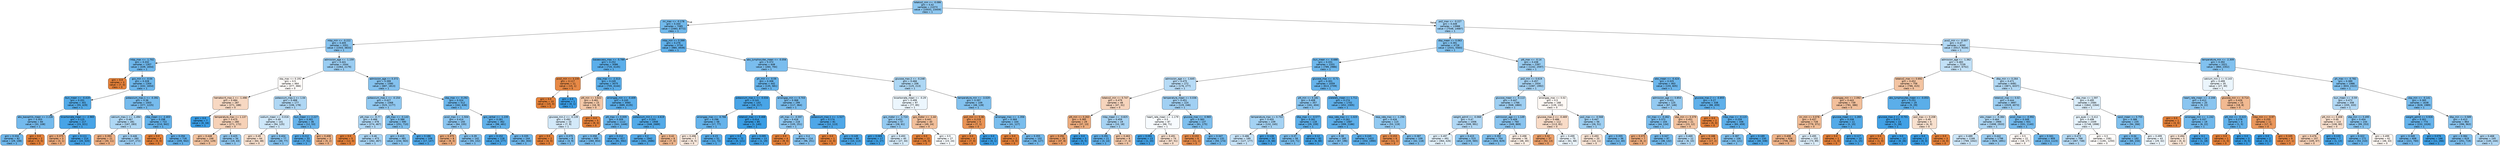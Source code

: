 digraph Tree {
node [shape=box, style="filled, rounded", color="black", fontname="helvetica"] ;
edge [fontname="helvetica"] ;
0 [label="totalco2_min <= -0.086\ngini = 0.42\nsamples = 21073\nvalue = [10031, 23459]\nclass = 1", fillcolor="#8ec7f0"] ;
1 [label="inr_max <= -0.178\ngini = 0.344\nsamples = 7085\nvalue = [2483, 8772]\nclass = 1", fillcolor="#71b9ec"] ;
0 -> 1 [labeldistance=2.5, labelangle=45, headlabel="True"] ;
2 [label="mbp_min <= -0.222\ngini = 0.405\nsamples = 3351\nvalue = [1503, 3833]\nclass = 1", fillcolor="#87c3ef"] ;
1 -> 2 ;
3 [label="mbp_max <= -1.702\ngini = 0.332\nsamples = 1307\nvalue = [439, 1654]\nclass = 1", fillcolor="#6eb7ec"] ;
2 -> 3 ;
4 [label="gini = 0.0\nsamples = 3\nvalue = [7, 0]\nclass = 0", fillcolor="#e58139"] ;
3 -> 4 ;
5 [label="gcs_min <= -0.04\ngini = 0.328\nsamples = 1304\nvalue = [432, 1654]\nclass = 1", fillcolor="#6db7ec"] ;
3 -> 5 ;
6 [label="bun_mean <= -0.419\ngini = 0.201\nsamples = 301\nvalue = [55, 429]\nclass = 1", fillcolor="#52aae8"] ;
5 -> 6 ;
7 [label="abs_basophils_mean <= 2.226\ngini = 0.353\nsamples = 84\nvalue = [32, 108]\nclass = 1", fillcolor="#74baed"] ;
6 -> 7 ;
8 [label="gini = 0.334\nsamples = 82\nvalue = [29, 108]\nclass = 1", fillcolor="#6eb7ec"] ;
7 -> 8 ;
9 [label="gini = 0.0\nsamples = 2\nvalue = [3, 0]\nclass = 0", fillcolor="#e58139"] ;
7 -> 9 ;
10 [label="bicarbonate_mean <= -2.965\ngini = 0.125\nsamples = 217\nvalue = [23, 321]\nclass = 1", fillcolor="#47a4e7"] ;
6 -> 10 ;
11 [label="gini = 0.375\nsamples = 3\nvalue = [3, 1]\nclass = 0", fillcolor="#eeab7b"] ;
10 -> 11 ;
12 [label="gini = 0.111\nsamples = 214\nvalue = [20, 320]\nclass = 1", fillcolor="#45a3e7"] ;
10 -> 12 ;
13 [label="potassium_max.1 <= -0.392\ngini = 0.36\nsamples = 1003\nvalue = [377, 1225]\nclass = 1", fillcolor="#76bbed"] ;
5 -> 13 ;
14 [label="calcium_max.1 <= -1.494\ngini = 0.467\nsamples = 281\nvalue = [167, 283]\nclass = 1", fillcolor="#aed7f4"] ;
13 -> 14 ;
15 [label="gini = 0.393\nsamples = 21\nvalue = [30, 11]\nclass = 0", fillcolor="#efaf82"] ;
14 -> 15 ;
16 [label="gini = 0.446\nsamples = 260\nvalue = [137, 272]\nclass = 1", fillcolor="#9dcef2"] ;
14 -> 16 ;
17 [label="sbp_mean <= -2.403\ngini = 0.298\nsamples = 722\nvalue = [210, 942]\nclass = 1", fillcolor="#65b3eb"] ;
13 -> 17 ;
18 [label="gini = 0.0\nsamples = 4\nvalue = [5, 0]\nclass = 0", fillcolor="#e58139"] ;
17 -> 18 ;
19 [label="gini = 0.294\nsamples = 718\nvalue = [205, 942]\nclass = 1", fillcolor="#64b2eb"] ;
17 -> 19 ;
20 [label="admission_age <= -1.159\ngini = 0.441\nsamples = 2044\nvalue = [1064, 2179]\nclass = 1", fillcolor="#9acdf2"] ;
2 -> 20 ;
21 [label="sbp_max <= 0.191\ngini = 0.5\nsamples = 464\nvalue = [377, 366]\nclass = 0", fillcolor="#fefbf9"] ;
20 -> 21 ;
22 [label="hematocrit_max.1 <= -1.498\ngini = 0.484\nsamples = 287\nvalue = [271, 188]\nclass = 0", fillcolor="#f7d8c2"] ;
21 -> 22 ;
23 [label="gini = 0.0\nsamples = 7\nvalue = [0, 16]\nclass = 1", fillcolor="#399de5"] ;
22 -> 23 ;
24 [label="temperature_max <= 1.137\ngini = 0.475\nsamples = 280\nvalue = [271, 172]\nclass = 0", fillcolor="#f6d1b7"] ;
22 -> 24 ;
25 [label="gini = 0.448\nsamples = 246\nvalue = [252, 129]\nclass = 0", fillcolor="#f2c29e"] ;
24 -> 25 ;
26 [label="gini = 0.425\nsamples = 34\nvalue = [19, 43]\nclass = 1", fillcolor="#90c8f0"] ;
24 -> 26 ;
27 [label="potassium_max.1 <= 1.04\ngini = 0.468\nsamples = 177\nvalue = [106, 178]\nclass = 1", fillcolor="#afd7f4"] ;
21 -> 27 ;
28 [label="sodium_mean <= -0.016\ngini = 0.49\nsamples = 141\nvalue = [94, 125]\nclass = 1", fillcolor="#cee7f9"] ;
27 -> 28 ;
29 [label="gini = 0.49\nsamples = 64\nvalue = [64, 48]\nclass = 0", fillcolor="#f8e0ce"] ;
28 -> 29 ;
30 [label="gini = 0.404\nsamples = 77\nvalue = [30, 77]\nclass = 1", fillcolor="#86c3ef"] ;
28 -> 30 ;
31 [label="bun_mean <= 2.227\ngini = 0.301\nsamples = 36\nvalue = [12, 53]\nclass = 1", fillcolor="#66b3eb"] ;
27 -> 31 ;
32 [label="gini = 0.212\nsamples = 33\nvalue = [7, 51]\nclass = 1", fillcolor="#54aae9"] ;
31 -> 32 ;
33 [label="gini = 0.408\nsamples = 3\nvalue = [5, 2]\nclass = 0", fillcolor="#efb388"] ;
31 -> 33 ;
34 [label="admission_age <= 0.372\ngini = 0.399\nsamples = 1580\nvalue = [687, 1813]\nclass = 1", fillcolor="#84c2ef"] ;
20 -> 34 ;
35 [label="potassium_max.1 <= -0.154\ngini = 0.427\nsamples = 1068\nvalue = [525, 1177]\nclass = 1", fillcolor="#91c9f1"] ;
34 -> 35 ;
36 [label="ptt_max <= -0.77\ngini = 0.466\nsamples = 478\nvalue = [274, 467]\nclass = 1", fillcolor="#add6f4"] ;
35 -> 36 ;
37 [label="gini = 0.0\nsamples = 5\nvalue = [12, 0]\nclass = 0", fillcolor="#e58139"] ;
36 -> 37 ;
38 [label="gini = 0.46\nsamples = 473\nvalue = [262, 467]\nclass = 1", fillcolor="#a8d4f4"] ;
36 -> 38 ;
39 [label="ptt_max <= -0.143\ngini = 0.386\nsamples = 590\nvalue = [251, 710]\nclass = 1", fillcolor="#7fc0ee"] ;
35 -> 39 ;
40 [label="gini = 0.415\nsamples = 481\nvalue = [234, 563]\nclass = 1", fillcolor="#8bc6f0"] ;
39 -> 40 ;
41 [label="gini = 0.186\nsamples = 109\nvalue = [17, 147]\nclass = 1", fillcolor="#50a8e8"] ;
39 -> 41 ;
42 [label="sbp_max <= -0.292\ngini = 0.324\nsamples = 512\nvalue = [162, 636]\nclass = 1", fillcolor="#6bb6ec"] ;
34 -> 42 ;
43 [label="pco2_max <= -1.504\ngini = 0.414\nsamples = 150\nvalue = [64, 155]\nclass = 1", fillcolor="#8bc5f0"] ;
42 -> 43 ;
44 [label="gini = 0.375\nsamples = 8\nvalue = [9, 3]\nclass = 0", fillcolor="#eeab7b"] ;
43 -> 44 ;
45 [label="gini = 0.39\nsamples = 142\nvalue = [55, 152]\nclass = 1", fillcolor="#81c0ee"] ;
43 -> 45 ;
46 [label="gcs_verbal <= -1.235\ngini = 0.281\nsamples = 362\nvalue = [98, 481]\nclass = 1", fillcolor="#61b1ea"] ;
42 -> 46 ;
47 [label="gini = 0.152\nsamples = 118\nvalue = [16, 177]\nclass = 1", fillcolor="#4ba6e7"] ;
46 -> 47 ;
48 [label="gini = 0.335\nsamples = 244\nvalue = [82, 304]\nclass = 1", fillcolor="#6eb7ec"] ;
46 -> 48 ;
49 [label="mbp_min <= 0.399\ngini = 0.276\nsamples = 3734\nvalue = [980, 4939]\nclass = 1", fillcolor="#60b0ea"] ;
1 -> 49 ;
50 [label="baseexcess_max <= -5.789\ngini = 0.252\nsamples = 3086\nvalue = [720, 4145]\nclass = 1", fillcolor="#5baeea"] ;
49 -> 50 ;
51 [label="pco2_min <= 3.235\ngini = 0.117\nsamples = 11\nvalue = [15, 1]\nclass = 0", fillcolor="#e78946"] ;
50 -> 51 ;
52 [label="gini = 0.0\nsamples = 10\nvalue = [15, 0]\nclass = 0", fillcolor="#e58139"] ;
51 -> 52 ;
53 [label="gini = 0.0\nsamples = 1\nvalue = [0, 1]\nclass = 1", fillcolor="#399de5"] ;
51 -> 53 ;
54 [label="sbp_max <= -2.313\ngini = 0.249\nsamples = 3075\nvalue = [705, 4144]\nclass = 1", fillcolor="#5baee9"] ;
50 -> 54 ;
55 [label="ptt_min <= 3.622\ngini = 0.461\nsamples = 15\nvalue = [16, 9]\nclass = 0", fillcolor="#f4c8a8"] ;
54 -> 55 ;
56 [label="glucose_min.2 <= -0.139\ngini = 0.492\nsamples = 10\nvalue = [7, 9]\nclass = 1", fillcolor="#d3e9f9"] ;
55 -> 56 ;
57 [label="gini = 0.0\nsamples = 2\nvalue = [4, 0]\nclass = 0", fillcolor="#e58139"] ;
56 -> 57 ;
58 [label="gini = 0.375\nsamples = 8\nvalue = [3, 9]\nclass = 1", fillcolor="#7bbeee"] ;
56 -> 58 ;
59 [label="gini = 0.0\nsamples = 5\nvalue = [9, 0]\nclass = 0", fillcolor="#e58139"] ;
55 -> 59 ;
60 [label="aniongap_min <= -0.409\ngini = 0.245\nsamples = 3060\nvalue = [689, 4135]\nclass = 1", fillcolor="#5aade9"] ;
54 -> 60 ;
61 [label="ptt_max <= 0.009\ngini = 0.309\nsamples = 1112\nvalue = [341, 1446]\nclass = 1", fillcolor="#68b4eb"] ;
60 -> 61 ;
62 [label="gini = 0.358\nsamples = 695\nvalue = [260, 854]\nclass = 1", fillcolor="#75bbed"] ;
61 -> 62 ;
63 [label="gini = 0.212\nsamples = 417\nvalue = [81, 592]\nclass = 1", fillcolor="#54aae9"] ;
61 -> 63 ;
64 [label="potassium_min.1 <= 4.619\ngini = 0.203\nsamples = 1948\nvalue = [348, 2689]\nclass = 1", fillcolor="#53aae8"] ;
60 -> 64 ;
65 [label="gini = 0.2\nsamples = 1942\nvalue = [341, 2686]\nclass = 1", fillcolor="#52a9e8"] ;
64 -> 65 ;
66 [label="gini = 0.42\nsamples = 6\nvalue = [7, 3]\nclass = 0", fillcolor="#f0b78e"] ;
64 -> 66 ;
67 [label="abs_lymphocytes_mean <= -0.056\ngini = 0.372\nsamples = 648\nvalue = [260, 794]\nclass = 1", fillcolor="#7abdee"] ;
49 -> 67 ;
68 [label="ph_min <= -0.59\ngini = 0.306\nsamples = 442\nvalue = [135, 581]\nclass = 1", fillcolor="#67b4eb"] ;
67 -> 68 ;
69 [label="potassium_max.1 <= -0.034\ngini = 0.141\nsamples = 143\nvalue = [18, 217]\nclass = 1", fillcolor="#49a5e7"] ;
68 -> 69 ;
70 [label="aniongap_max <= -0.766\ngini = 0.296\nsamples = 58\nvalue = [17, 77]\nclass = 1", fillcolor="#65b3eb"] ;
69 -> 70 ;
71 [label="gini = 0.496\nsamples = 7\nvalue = [6, 5]\nclass = 0", fillcolor="#fbeade"] ;
70 -> 71 ;
72 [label="gini = 0.23\nsamples = 51\nvalue = [11, 72]\nclass = 1", fillcolor="#57ace9"] ;
70 -> 72 ;
73 [label="totalco2_max <= 0.468\ngini = 0.014\nsamples = 85\nvalue = [1, 140]\nclass = 1", fillcolor="#3a9ee5"] ;
69 -> 73 ;
74 [label="gini = 0.0\nsamples = 72\nvalue = [0, 121]\nclass = 1", fillcolor="#399de5"] ;
73 -> 74 ;
75 [label="gini = 0.095\nsamples = 13\nvalue = [1, 19]\nclass = 1", fillcolor="#43a2e6"] ;
73 -> 75 ;
76 [label="aniongap_min <= 0.703\ngini = 0.368\nsamples = 299\nvalue = [117, 364]\nclass = 1", fillcolor="#79bced"] ;
68 -> 76 ;
77 [label="ptt_max <= -0.597\ngini = 0.416\nsamples = 218\nvalue = [105, 251]\nclass = 1", fillcolor="#8cc6f0"] ;
76 -> 77 ;
78 [label="gini = 0.0\nsamples = 4\nvalue = [9, 0]\nclass = 0", fillcolor="#e58139"] ;
77 -> 78 ;
79 [label="gini = 0.4\nsamples = 214\nvalue = [96, 251]\nclass = 1", fillcolor="#85c2ef"] ;
77 -> 79 ;
80 [label="potassium_max.1 <= -1.527\ngini = 0.174\nsamples = 81\nvalue = [12, 113]\nclass = 1", fillcolor="#4ea7e8"] ;
76 -> 80 ;
81 [label="gini = 0.0\nsamples = 1\nvalue = [2, 0]\nclass = 0", fillcolor="#e58139"] ;
80 -> 81 ;
82 [label="gini = 0.149\nsamples = 80\nvalue = [10, 113]\nclass = 1", fillcolor="#4ba6e7"] ;
80 -> 82 ;
83 [label="glucose_max.2 <= -0.248\ngini = 0.466\nsamples = 206\nvalue = [125, 213]\nclass = 1", fillcolor="#add7f4"] ;
67 -> 83 ;
84 [label="bicarbonate_mean <= -0.29\ngini = 0.499\nsamples = 97\nvalue = [77, 85]\nclass = 1", fillcolor="#ecf6fd"] ;
83 -> 84 ;
85 [label="gcs_motor <= -1.724\ngini = 0.431\nsamples = 57\nvalue = [28, 61]\nclass = 1", fillcolor="#94caf1"] ;
84 -> 85 ;
86 [label="gini = 0.069\nsamples = 17\nvalue = [1, 27]\nclass = 1", fillcolor="#40a1e6"] ;
85 -> 86 ;
87 [label="gini = 0.493\nsamples = 40\nvalue = [27, 34]\nclass = 1", fillcolor="#d6ebfa"] ;
85 -> 87 ;
88 [label="gcs_motor <= -1.44\ngini = 0.441\nsamples = 40\nvalue = [49, 24]\nclass = 0", fillcolor="#f2bf9a"] ;
84 -> 88 ;
89 [label="gini = 0.0\nsamples = 13\nvalue = [26, 0]\nclass = 0", fillcolor="#e58139"] ;
88 -> 89 ;
90 [label="gini = 0.5\nsamples = 27\nvalue = [23, 24]\nclass = 1", fillcolor="#f7fbfe"] ;
88 -> 90 ;
91 [label="temperature_min <= -3.029\ngini = 0.397\nsamples = 109\nvalue = [48, 128]\nclass = 1", fillcolor="#83c2ef"] ;
83 -> 91 ;
92 [label="po2_min <= 0.36\ngini = 0.219\nsamples = 5\nvalue = [7, 1]\nclass = 0", fillcolor="#e99355"] ;
91 -> 92 ;
93 [label="gini = 0.0\nsamples = 4\nvalue = [7, 0]\nclass = 0", fillcolor="#e58139"] ;
92 -> 93 ;
94 [label="gini = 0.0\nsamples = 1\nvalue = [0, 1]\nclass = 1", fillcolor="#399de5"] ;
92 -> 94 ;
95 [label="aniongap_max <= -1.356\ngini = 0.369\nsamples = 104\nvalue = [41, 127]\nclass = 1", fillcolor="#79bded"] ;
91 -> 95 ;
96 [label="gini = 0.0\nsamples = 2\nvalue = [3, 0]\nclass = 0", fillcolor="#e58139"] ;
95 -> 96 ;
97 [label="gini = 0.355\nsamples = 102\nvalue = [38, 127]\nclass = 1", fillcolor="#74baed"] ;
95 -> 97 ;
98 [label="po2_max <= -0.227\ngini = 0.448\nsamples = 13988\nvalue = [7548, 14687]\nclass = 1", fillcolor="#9fcff2"] ;
0 -> 98 [labeldistance=2.5, labelangle=-45, headlabel="False"] ;
99 [label="dbp_mean <= 0.063\ngini = 0.391\nsamples = 4728\nvalue = [2031, 5583]\nclass = 1", fillcolor="#81c1ee"] ;
98 -> 99 ;
100 [label="bun_mean <= -0.688\ngini = 0.331\nsamples = 2331\nvalue = [789, 2986]\nclass = 1", fillcolor="#6db7ec"] ;
99 -> 100 ;
101 [label="admission_age <= -1.645\ngini = 0.475\nsamples = 272\nvalue = [176, 277]\nclass = 1", fillcolor="#b7dbf6"] ;
100 -> 101 ;
102 [label="totalco2_min <= 0.747\ngini = 0.479\nsamples = 48\nvalue = [47, 31]\nclass = 0", fillcolor="#f6d4bc"] ;
101 -> 102 ;
103 [label="ptt_min <= 0.263\ngini = 0.385\nsamples = 29\nvalue = [37, 13]\nclass = 0", fillcolor="#eead7f"] ;
102 -> 103 ;
104 [label="gini = 0.292\nsamples = 26\nvalue = [37, 8]\nclass = 0", fillcolor="#eb9c64"] ;
103 -> 104 ;
105 [label="gini = 0.0\nsamples = 3\nvalue = [0, 5]\nclass = 1", fillcolor="#399de5"] ;
103 -> 105 ;
106 [label="mbp_mean <= -0.825\ngini = 0.459\nsamples = 19\nvalue = [10, 18]\nclass = 1", fillcolor="#a7d3f3"] ;
102 -> 106 ;
107 [label="gini = 0.291\nsamples = 11\nvalue = [3, 14]\nclass = 1", fillcolor="#63b2eb"] ;
106 -> 107 ;
108 [label="gini = 0.463\nsamples = 8\nvalue = [7, 4]\nclass = 0", fillcolor="#f4c9aa"] ;
106 -> 108 ;
109 [label="temperature_mean <= 0.036\ngini = 0.451\nsamples = 224\nvalue = [129, 246]\nclass = 1", fillcolor="#a1d0f3"] ;
101 -> 109 ;
110 [label="heart_rate_mean <= -1.179\ngini = 0.5\nsamples = 87\nvalue = [68, 71]\nclass = 1", fillcolor="#f7fbfe"] ;
109 -> 110 ;
111 [label="gini = 0.091\nsamples = 13\nvalue = [1, 20]\nclass = 1", fillcolor="#43a2e6"] ;
110 -> 111 ;
112 [label="gini = 0.491\nsamples = 74\nvalue = [67, 51]\nclass = 0", fillcolor="#f9e1d0"] ;
110 -> 112 ;
113 [label="glucose_max <= -0.965\ngini = 0.383\nsamples = 137\nvalue = [61, 175]\nclass = 1", fillcolor="#7ebfee"] ;
109 -> 113 ;
114 [label="gini = 0.153\nsamples = 6\nvalue = [11, 1]\nclass = 0", fillcolor="#e78c4b"] ;
113 -> 114 ;
115 [label="gini = 0.347\nsamples = 131\nvalue = [50, 174]\nclass = 1", fillcolor="#72b9ec"] ;
113 -> 115 ;
116 [label="glucose_max <= -0.71\ngini = 0.301\nsamples = 2059\nvalue = [613, 2709]\nclass = 1", fillcolor="#66b3eb"] ;
100 -> 116 ;
117 [label="ptt_min <= 0.182\ngini = 0.408\nsamples = 357\nvalue = [161, 404]\nclass = 1", fillcolor="#88c4ef"] ;
116 -> 117 ;
118 [label="temperature_max <= 0.753\ngini = 0.455\nsamples = 239\nvalue = [132, 245]\nclass = 1", fillcolor="#a4d2f3"] ;
117 -> 118 ;
119 [label="gini = 0.486\nsamples = 189\nvalue = [127, 177]\nclass = 1", fillcolor="#c7e3f8"] ;
118 -> 119 ;
120 [label="gini = 0.128\nsamples = 50\nvalue = [5, 68]\nclass = 1", fillcolor="#48a4e7"] ;
118 -> 120 ;
121 [label="dbp_max <= -0.577\ngini = 0.261\nsamples = 118\nvalue = [29, 159]\nclass = 1", fillcolor="#5dafea"] ;
117 -> 121 ;
122 [label="gini = 0.37\nsamples = 56\nvalue = [23, 71]\nclass = 1", fillcolor="#79bded"] ;
121 -> 122 ;
123 [label="gini = 0.12\nsamples = 62\nvalue = [6, 88]\nclass = 1", fillcolor="#46a4e7"] ;
121 -> 123 ;
124 [label="platelets_mean <= 1.711\ngini = 0.274\nsamples = 1702\nvalue = [452, 2305]\nclass = 1", fillcolor="#60b0ea"] ;
116 -> 124 ;
125 [label="resp_rate_max <= -1.025\ngini = 0.261\nsamples = 1587\nvalue = [399, 2186]\nclass = 1", fillcolor="#5dafea"] ;
124 -> 125 ;
126 [label="gini = 0.38\nsamples = 165\nvalue = [67, 196]\nclass = 1", fillcolor="#7dbeee"] ;
125 -> 126 ;
127 [label="gini = 0.245\nsamples = 1422\nvalue = [332, 1990]\nclass = 1", fillcolor="#5aade9"] ;
125 -> 127 ;
128 [label="resp_rate_max <= -1.296\ngini = 0.426\nsamples = 115\nvalue = [53, 119]\nclass = 1", fillcolor="#91c9f1"] ;
124 -> 128 ;
129 [label="gini = 0.153\nsamples = 6\nvalue = [11, 1]\nclass = 0", fillcolor="#e78c4b"] ;
128 -> 129 ;
130 [label="gini = 0.387\nsamples = 109\nvalue = [42, 118]\nclass = 1", fillcolor="#7fc0ee"] ;
128 -> 130 ;
131 [label="ptt_max <= -0.14\ngini = 0.438\nsamples = 2397\nvalue = [1242, 2597]\nclass = 1", fillcolor="#98ccf1"] ;
99 -> 131 ;
132 [label="po2_min <= 0.619\ngini = 0.457\nsamples = 1934\nvalue = [1087, 1992]\nclass = 1", fillcolor="#a5d2f3"] ;
131 -> 132 ;
133 [label="glucose_mean <= -0.113\ngini = 0.447\nsamples = 1766\nvalue = [948, 1860]\nclass = 1", fillcolor="#9ecff2"] ;
132 -> 133 ;
134 [label="weight_admit <= -0.068\ngini = 0.47\nsamples = 1006\nvalue = [599, 991]\nclass = 1", fillcolor="#b1d8f5"] ;
133 -> 134 ;
135 [label="gini = 0.497\nsamples = 491\nvalue = [364, 426]\nclass = 1", fillcolor="#e2f1fb"] ;
134 -> 135 ;
136 [label="gini = 0.415\nsamples = 515\nvalue = [235, 565]\nclass = 1", fillcolor="#8bc6f0"] ;
134 -> 136 ;
137 [label="admission_age <= 1.149\ngini = 0.409\nsamples = 760\nvalue = [349, 869]\nclass = 1", fillcolor="#89c4ef"] ;
133 -> 137 ;
138 [label="gini = 0.392\nsamples = 704\nvalue = [303, 829]\nclass = 1", fillcolor="#81c1ef"] ;
137 -> 138 ;
139 [label="gini = 0.498\nsamples = 56\nvalue = [46, 40]\nclass = 0", fillcolor="#fcefe5"] ;
137 -> 139 ;
140 [label="aniongap_max <= 0.02\ngini = 0.5\nsamples = 168\nvalue = [139, 132]\nclass = 0", fillcolor="#fef9f5"] ;
132 -> 140 ;
141 [label="glucose_max.2 <= -0.469\ngini = 0.486\nsamples = 112\nvalue = [113, 81]\nclass = 0", fillcolor="#f8dbc7"] ;
140 -> 141 ;
142 [label="gini = 0.32\nsamples = 37\nvalue = [52, 13]\nclass = 0", fillcolor="#eca06a"] ;
141 -> 142 ;
143 [label="gini = 0.499\nsamples = 75\nvalue = [61, 68]\nclass = 1", fillcolor="#ebf5fc"] ;
141 -> 143 ;
144 [label="po2_max <= -0.568\ngini = 0.447\nsamples = 56\nvalue = [26, 51]\nclass = 1", fillcolor="#9ecff2"] ;
140 -> 144 ;
145 [label="gini = 0.493\nsamples = 20\nvalue = [14, 11]\nclass = 0", fillcolor="#f9e4d5"] ;
144 -> 145 ;
146 [label="gini = 0.355\nsamples = 36\nvalue = [12, 40]\nclass = 1", fillcolor="#74baed"] ;
144 -> 146 ;
147 [label="wbc_mean <= -0.424\ngini = 0.325\nsamples = 463\nvalue = [155, 605]\nclass = 1", fillcolor="#6cb6ec"] ;
131 -> 147 ;
148 [label="admission_age <= 0.854\ngini = 0.431\nsamples = 125\nvalue = [67, 146]\nclass = 1", fillcolor="#94caf1"] ;
147 -> 148 ;
149 [label="inr_max <= -0.462\ngini = 0.372\nsamples = 104\nvalue = [44, 134]\nclass = 1", fillcolor="#7abdee"] ;
148 -> 149 ;
150 [label="gini = 0.375\nsamples = 7\nvalue = [6, 2]\nclass = 0", fillcolor="#eeab7b"] ;
149 -> 150 ;
151 [label="gini = 0.347\nsamples = 97\nvalue = [38, 132]\nclass = 1", fillcolor="#72b9ec"] ;
149 -> 151 ;
152 [label="sbp_min <= 0.379\ngini = 0.451\nsamples = 21\nvalue = [23, 12]\nclass = 0", fillcolor="#f3c3a0"] ;
148 -> 152 ;
153 [label="gini = 0.469\nsamples = 12\nvalue = [6, 10]\nclass = 1", fillcolor="#b0d8f5"] ;
152 -> 153 ;
154 [label="gini = 0.188\nsamples = 9\nvalue = [17, 2]\nclass = 0", fillcolor="#e89050"] ;
152 -> 154 ;
155 [label="glucose_max.2 <= -0.855\ngini = 0.27\nsamples = 338\nvalue = [88, 459]\nclass = 1", fillcolor="#5fb0ea"] ;
147 -> 155 ;
156 [label="gini = 0.0\nsamples = 2\nvalue = [5, 0]\nclass = 0", fillcolor="#e58139"] ;
155 -> 156 ;
157 [label="mbp_max <= -0.115\ngini = 0.259\nsamples = 336\nvalue = [83, 459]\nclass = 1", fillcolor="#5dafea"] ;
155 -> 157 ;
158 [label="gini = 0.387\nsamples = 106\nvalue = [43, 121]\nclass = 1", fillcolor="#7fc0ee"] ;
157 -> 158 ;
159 [label="gini = 0.189\nsamples = 230\nvalue = [40, 338]\nclass = 1", fillcolor="#50a9e8"] ;
157 -> 159 ;
160 [label="pco2_min <= -0.007\ngini = 0.47\nsamples = 9260\nvalue = [5517, 9104]\nclass = 1", fillcolor="#b1d8f5"] ;
98 -> 160 ;
161 [label="admission_age <= -1.362\ngini = 0.483\nsamples = 7239\nvalue = [4657, 6752]\nclass = 1", fillcolor="#c2e1f7"] ;
160 -> 161 ;
162 [label="totalco2_max <= 0.692\ngini = 0.452\nsamples = 758\nvalue = [786, 415]\nclass = 0", fillcolor="#f3c4a2"] ;
161 -> 162 ;
163 [label="aniongap_min <= 2.092\ngini = 0.443\nsamples = 739\nvalue = [781, 386]\nclass = 0", fillcolor="#f2bf9b"] ;
162 -> 163 ;
164 [label="inr_min <= 0.078\ngini = 0.437\nsamples = 728\nvalue = [779, 371]\nclass = 0", fillcolor="#f1bd97"] ;
163 -> 164 ;
165 [label="gini = 0.408\nsamples = 626\nvalue = [706, 282]\nclass = 0", fillcolor="#efb388"] ;
164 -> 165 ;
166 [label="gini = 0.495\nsamples = 102\nvalue = [73, 89]\nclass = 1", fillcolor="#dbedfa"] ;
164 -> 166 ;
167 [label="glucose_mean <= -1.283\ngini = 0.208\nsamples = 11\nvalue = [2, 15]\nclass = 1", fillcolor="#53aae8"] ;
163 -> 167 ;
168 [label="gini = 0.0\nsamples = 1\nvalue = [1, 0]\nclass = 0", fillcolor="#e58139"] ;
167 -> 168 ;
169 [label="gini = 0.117\nsamples = 10\nvalue = [1, 15]\nclass = 1", fillcolor="#46a4e7"] ;
167 -> 169 ;
170 [label="abs_lymphocytes_mean <= -0.053\ngini = 0.251\nsamples = 19\nvalue = [5, 29]\nclass = 1", fillcolor="#5baee9"] ;
162 -> 170 ;
171 [label="glucose_max.2 <= -0.701\ngini = 0.071\nsamples = 14\nvalue = [1, 26]\nclass = 1", fillcolor="#41a1e6"] ;
170 -> 171 ;
172 [label="gini = 0.0\nsamples = 1\nvalue = [1, 0]\nclass = 0", fillcolor="#e58139"] ;
171 -> 172 ;
173 [label="gini = 0.0\nsamples = 13\nvalue = [0, 26]\nclass = 1", fillcolor="#399de5"] ;
171 -> 173 ;
174 [label="po2_max <= 0.208\ngini = 0.49\nsamples = 5\nvalue = [4, 3]\nclass = 0", fillcolor="#f8e0ce"] ;
170 -> 174 ;
175 [label="gini = 0.0\nsamples = 2\nvalue = [0, 3]\nclass = 1", fillcolor="#399de5"] ;
174 -> 175 ;
176 [label="gini = 0.0\nsamples = 3\nvalue = [4, 0]\nclass = 0", fillcolor="#e58139"] ;
174 -> 176 ;
177 [label="dbp_min <= 0.264\ngini = 0.471\nsamples = 6481\nvalue = [3871, 6337]\nclass = 1", fillcolor="#b2d9f5"] ;
161 -> 177 ;
178 [label="totalco2_max <= 0.02\ngini = 0.444\nsamples = 3897\nvalue = [2029, 4073]\nclass = 1", fillcolor="#9ccef2"] ;
177 -> 178 ;
179 [label="wbc_mean <= -0.384\ngini = 0.464\nsamples = 2966\nvalue = [1698, 2933]\nclass = 1", fillcolor="#acd6f4"] ;
178 -> 179 ;
180 [label="gini = 0.489\nsamples = 1168\nvalue = [769, 1042]\nclass = 1", fillcolor="#cbe5f8"] ;
179 -> 180 ;
181 [label="gini = 0.442\nsamples = 1798\nvalue = [929, 1891]\nclass = 1", fillcolor="#9acdf2"] ;
179 -> 181 ;
182 [label="pco2_max <= -0.992\ngini = 0.349\nsamples = 931\nvalue = [331, 1140]\nclass = 1", fillcolor="#72b9ed"] ;
178 -> 182 ;
183 [label="gini = 0.5\nsamples = 22\nvalue = [18, 17]\nclass = 0", fillcolor="#fef8f4"] ;
182 -> 183 ;
184 [label="gini = 0.341\nsamples = 909\nvalue = [313, 1123]\nclass = 1", fillcolor="#70b8ec"] ;
182 -> 184 ;
185 [label="sbp_max <= 1.597\ngini = 0.495\nsamples = 2584\nvalue = [1842, 2264]\nclass = 1", fillcolor="#daedfa"] ;
177 -> 185 ;
186 [label="gcs_eyes <= 0.412\ngini = 0.498\nsamples = 2349\nvalue = [1748, 1998]\nclass = 1", fillcolor="#e6f3fc"] ;
185 -> 186 ;
187 [label="gini = 0.473\nsamples = 768\nvalue = [467, 748]\nclass = 1", fillcolor="#b5daf5"] ;
186 -> 187 ;
188 [label="gini = 0.5\nsamples = 1581\nvalue = [1281, 1250]\nclass = 0", fillcolor="#fefcfa"] ;
186 -> 188 ;
189 [label="spo2_mean <= 0.755\ngini = 0.386\nsamples = 235\nvalue = [94, 266]\nclass = 1", fillcolor="#7fc0ee"] ;
185 -> 189 ;
190 [label="gini = 0.34\nsamples = 192\nvalue = [65, 234]\nclass = 1", fillcolor="#70b8ec"] ;
189 -> 190 ;
191 [label="gini = 0.499\nsamples = 43\nvalue = [29, 32]\nclass = 1", fillcolor="#ecf6fd"] ;
189 -> 191 ;
192 [label="temperature_min <= -2.309\ngini = 0.392\nsamples = 2021\nvalue = [860, 2352]\nclass = 1", fillcolor="#81c1ef"] ;
160 -> 192 ;
193 [label="calcium_min.1 <= 0.143\ngini = 0.499\nsamples = 35\nvalue = [27, 30]\nclass = 1", fillcolor="#ebf5fc"] ;
192 -> 193 ;
194 [label="heart_rate_mean <= -2.206\ngini = 0.412\nsamples = 20\nvalue = [9, 22]\nclass = 1", fillcolor="#8ac5f0"] ;
193 -> 194 ;
195 [label="gini = 0.0\nsamples = 1\nvalue = [3, 0]\nclass = 0", fillcolor="#e58139"] ;
194 -> 195 ;
196 [label="aniongap_min <= -1.242\ngini = 0.337\nsamples = 19\nvalue = [6, 22]\nclass = 1", fillcolor="#6fb8ec"] ;
194 -> 196 ;
197 [label="gini = 0.494\nsamples = 5\nvalue = [5, 4]\nclass = 0", fillcolor="#fae6d7"] ;
196 -> 197 ;
198 [label="gini = 0.1\nsamples = 14\nvalue = [1, 18]\nclass = 1", fillcolor="#44a2e6"] ;
196 -> 198 ;
199 [label="glucose_min <= -0.714\ngini = 0.426\nsamples = 15\nvalue = [18, 8]\nclass = 0", fillcolor="#f1b991"] ;
193 -> 199 ;
200 [label="ptt_min <= -0.415\ngini = 0.278\nsamples = 4\nvalue = [1, 5]\nclass = 1", fillcolor="#61b1ea"] ;
199 -> 200 ;
201 [label="gini = 0.0\nsamples = 1\nvalue = [1, 0]\nclass = 0", fillcolor="#e58139"] ;
200 -> 201 ;
202 [label="gini = 0.0\nsamples = 3\nvalue = [0, 5]\nclass = 1", fillcolor="#399de5"] ;
200 -> 202 ;
203 [label="mbp_min <= -0.97\ngini = 0.255\nsamples = 11\nvalue = [17, 3]\nclass = 0", fillcolor="#ea975c"] ;
199 -> 203 ;
204 [label="gini = 0.0\nsamples = 2\nvalue = [0, 2]\nclass = 1", fillcolor="#399de5"] ;
203 -> 204 ;
205 [label="gini = 0.105\nsamples = 9\nvalue = [17, 1]\nclass = 0", fillcolor="#e78845"] ;
203 -> 205 ;
206 [label="ph_max <= -0.782\ngini = 0.389\nsamples = 1986\nvalue = [833, 2322]\nclass = 1", fillcolor="#80c0ee"] ;
192 -> 206 ;
207 [label="bun_mean <= -0.59\ngini = 0.472\nsamples = 348\nvalue = [205, 333]\nclass = 1", fillcolor="#b3d9f5"] ;
206 -> 207 ;
208 [label="ptt_min <= 0.408\ngini = 0.49\nsamples = 114\nvalue = [106, 80]\nclass = 0", fillcolor="#f9e0ce"] ;
207 -> 208 ;
209 [label="gini = 0.476\nsamples = 107\nvalue = [105, 67]\nclass = 0", fillcolor="#f6d1b7"] ;
208 -> 209 ;
210 [label="gini = 0.133\nsamples = 7\nvalue = [1, 13]\nclass = 1", fillcolor="#48a5e7"] ;
208 -> 210 ;
211 [label="sbp_min <= 0.495\ngini = 0.404\nsamples = 234\nvalue = [99, 253]\nclass = 1", fillcolor="#86c3ef"] ;
207 -> 211 ;
212 [label="gini = 0.322\nsamples = 172\nvalue = [53, 210]\nclass = 1", fillcolor="#6bb6ec"] ;
211 -> 212 ;
213 [label="gini = 0.499\nsamples = 62\nvalue = [46, 43]\nclass = 0", fillcolor="#fdf7f2"] ;
211 -> 213 ;
214 [label="sbp_min <= -0.141\ngini = 0.365\nsamples = 1638\nvalue = [628, 1989]\nclass = 1", fillcolor="#78bced"] ;
206 -> 214 ;
215 [label="weight_admit <= 0.926\ngini = 0.301\nsamples = 774\nvalue = [232, 1026]\nclass = 1", fillcolor="#66b3eb"] ;
214 -> 215 ;
216 [label="gini = 0.349\nsamples = 608\nvalue = [221, 760]\nclass = 1", fillcolor="#73b9ed"] ;
215 -> 216 ;
217 [label="gini = 0.076\nsamples = 166\nvalue = [11, 266]\nclass = 1", fillcolor="#41a1e6"] ;
215 -> 217 ;
218 [label="dbp_min <= 0.589\ngini = 0.413\nsamples = 864\nvalue = [396, 963]\nclass = 1", fillcolor="#8ac5f0"] ;
214 -> 218 ;
219 [label="gini = 0.384\nsamples = 619\nvalue = [251, 719]\nclass = 1", fillcolor="#7ebfee"] ;
218 -> 219 ;
220 [label="gini = 0.468\nsamples = 245\nvalue = [145, 244]\nclass = 1", fillcolor="#afd7f4"] ;
218 -> 220 ;
}